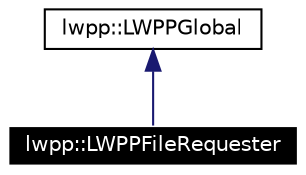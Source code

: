 digraph G
{
  edge [fontname="Helvetica",fontsize=10,labelfontname="Helvetica",labelfontsize=10];
  node [fontname="Helvetica",fontsize=10,shape=record];
  Node1 [label="lwpp::LWPPFileRequester",height=0.2,width=0.4,color="white", fillcolor="black", style="filled" fontcolor="white"];
  Node2 -> Node1 [dir=back,color="midnightblue",fontsize=10,style="solid",fontname="Helvetica"];
  Node2 [label="lwpp::LWPPGlobal",height=0.2,width=0.4,color="black",URL="$classlwpp_1_1_l_w_p_p_global.html"];
}

